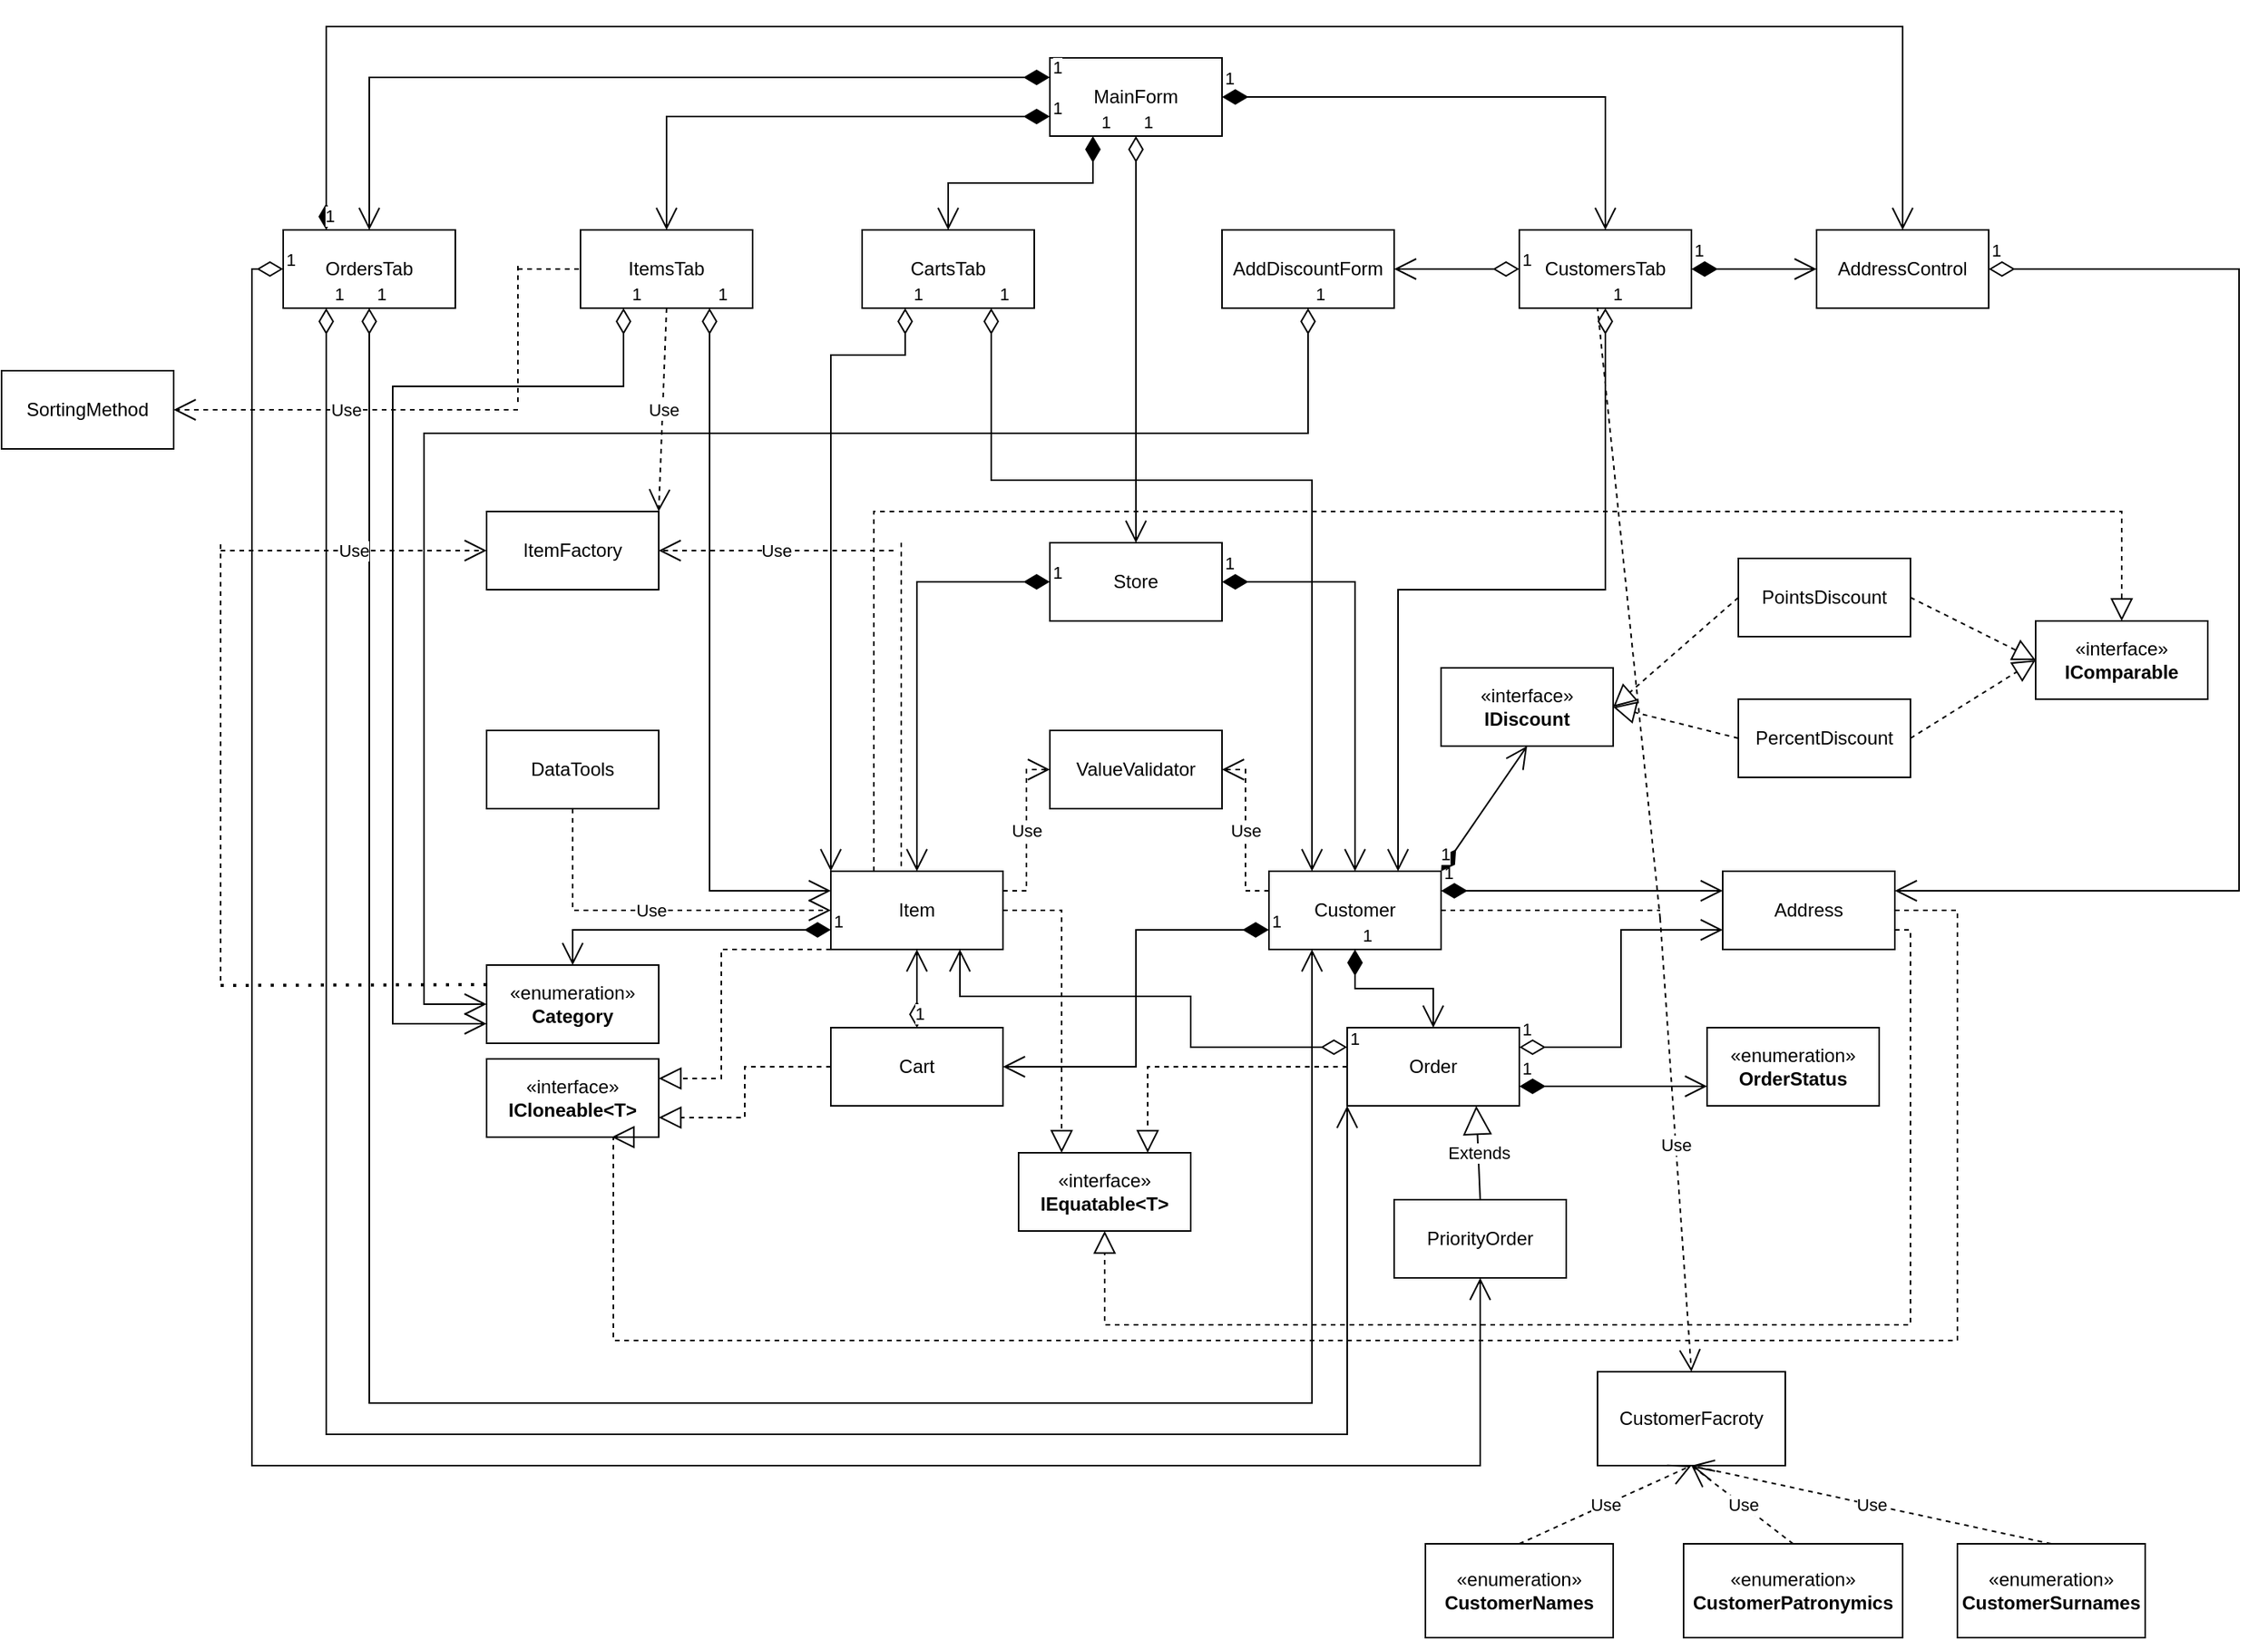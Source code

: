 <mxfile version="22.1.4" type="device">
  <diagram name="Page-1" id="929967ad-93f9-6ef4-fab6-5d389245f69c">
    <mxGraphModel dx="1007" dy="746" grid="1" gridSize="10" guides="1" tooltips="1" connect="1" arrows="1" fold="1" page="1" pageScale="1.5" pageWidth="1169" pageHeight="826" background="none" math="0" shadow="0">
      <root>
        <mxCell id="0" style=";html=1;" />
        <mxCell id="1" style=";html=1;" parent="0" />
        <mxCell id="6-9AV849jmnZJlumTcNt-1" value="Store" style="html=1;whiteSpace=wrap;" parent="1" vertex="1">
          <mxGeometry x="810" y="480" width="110" height="50" as="geometry" />
        </mxCell>
        <mxCell id="6-9AV849jmnZJlumTcNt-2" value="Item" style="html=1;whiteSpace=wrap;" parent="1" vertex="1">
          <mxGeometry x="670" y="690" width="110" height="50" as="geometry" />
        </mxCell>
        <mxCell id="6-9AV849jmnZJlumTcNt-3" value="Customer" style="html=1;whiteSpace=wrap;" parent="1" vertex="1">
          <mxGeometry x="950" y="690" width="110" height="50" as="geometry" />
        </mxCell>
        <mxCell id="6-9AV849jmnZJlumTcNt-5" value="ValueValidator" style="html=1;whiteSpace=wrap;" parent="1" vertex="1">
          <mxGeometry x="810" y="600" width="110" height="50" as="geometry" />
        </mxCell>
        <mxCell id="6-9AV849jmnZJlumTcNt-8" value="DataTools" style="html=1;whiteSpace=wrap;" parent="1" vertex="1">
          <mxGeometry x="450" y="600" width="110" height="50" as="geometry" />
        </mxCell>
        <mxCell id="6-9AV849jmnZJlumTcNt-9" value="«enumeration»&lt;br&gt;&lt;b&gt;Category&lt;/b&gt;" style="html=1;whiteSpace=wrap;" parent="1" vertex="1">
          <mxGeometry x="450" y="750" width="110" height="50" as="geometry" />
        </mxCell>
        <mxCell id="6-9AV849jmnZJlumTcNt-11" value="«interface»&lt;br&gt;&lt;b&gt;ICloneable&amp;lt;T&amp;gt;&lt;/b&gt;" style="html=1;whiteSpace=wrap;" parent="1" vertex="1">
          <mxGeometry x="450" y="810" width="110" height="50" as="geometry" />
        </mxCell>
        <mxCell id="6-9AV849jmnZJlumTcNt-12" value="Cart" style="html=1;whiteSpace=wrap;" parent="1" vertex="1">
          <mxGeometry x="670" y="790" width="110" height="50" as="geometry" />
        </mxCell>
        <mxCell id="6-9AV849jmnZJlumTcNt-13" value="«interface»&lt;br&gt;&lt;b&gt;IEquatable&amp;lt;T&amp;gt;&lt;/b&gt;" style="html=1;whiteSpace=wrap;" parent="1" vertex="1">
          <mxGeometry x="790" y="870" width="110" height="50" as="geometry" />
        </mxCell>
        <mxCell id="6-9AV849jmnZJlumTcNt-14" value="Order" style="html=1;whiteSpace=wrap;" parent="1" vertex="1">
          <mxGeometry x="1000" y="790" width="110" height="50" as="geometry" />
        </mxCell>
        <mxCell id="6-9AV849jmnZJlumTcNt-15" value="PriorityOrder" style="html=1;whiteSpace=wrap;" parent="1" vertex="1">
          <mxGeometry x="1030" y="900" width="110" height="50" as="geometry" />
        </mxCell>
        <mxCell id="6-9AV849jmnZJlumTcNt-16" value="«interface»&lt;br&gt;&lt;b&gt;IDiscount&lt;/b&gt;" style="html=1;whiteSpace=wrap;" parent="1" vertex="1">
          <mxGeometry x="1060" y="560" width="110" height="50" as="geometry" />
        </mxCell>
        <mxCell id="6-9AV849jmnZJlumTcNt-17" value="PointsDiscount" style="html=1;whiteSpace=wrap;" parent="1" vertex="1">
          <mxGeometry x="1250" y="490" width="110" height="50" as="geometry" />
        </mxCell>
        <mxCell id="6-9AV849jmnZJlumTcNt-18" value="PercentDiscount" style="html=1;whiteSpace=wrap;" parent="1" vertex="1">
          <mxGeometry x="1250" y="580" width="110" height="50" as="geometry" />
        </mxCell>
        <mxCell id="6-9AV849jmnZJlumTcNt-19" value="Address" style="html=1;whiteSpace=wrap;" parent="1" vertex="1">
          <mxGeometry x="1240" y="690" width="110" height="50" as="geometry" />
        </mxCell>
        <mxCell id="6-9AV849jmnZJlumTcNt-20" value="«enumeration»&lt;br&gt;&lt;b&gt;OrderStatus&lt;/b&gt;" style="html=1;whiteSpace=wrap;" parent="1" vertex="1">
          <mxGeometry x="1230" y="790" width="110" height="50" as="geometry" />
        </mxCell>
        <mxCell id="6-9AV849jmnZJlumTcNt-21" value="«interface»&lt;br&gt;&lt;b&gt;IComparable&lt;/b&gt;" style="html=1;whiteSpace=wrap;" parent="1" vertex="1">
          <mxGeometry x="1440" y="530" width="110" height="50" as="geometry" />
        </mxCell>
        <mxCell id="6-9AV849jmnZJlumTcNt-22" value="1" style="endArrow=open;html=1;endSize=12;startArrow=diamondThin;startSize=14;startFill=1;edgeStyle=orthogonalEdgeStyle;align=left;verticalAlign=bottom;rounded=0;exitX=1;exitY=0.5;exitDx=0;exitDy=0;entryX=0.5;entryY=0;entryDx=0;entryDy=0;" parent="1" source="6-9AV849jmnZJlumTcNt-1" target="6-9AV849jmnZJlumTcNt-3" edge="1">
          <mxGeometry x="-1" y="3" relative="1" as="geometry">
            <mxPoint x="970" y="500" as="sourcePoint" />
            <mxPoint x="1005" y="680" as="targetPoint" />
            <Array as="points">
              <mxPoint x="1005" y="505" />
            </Array>
          </mxGeometry>
        </mxCell>
        <mxCell id="6-9AV849jmnZJlumTcNt-25" value="1" style="endArrow=open;html=1;endSize=12;startArrow=diamondThin;startSize=14;startFill=1;edgeStyle=orthogonalEdgeStyle;align=left;verticalAlign=bottom;rounded=0;entryX=0.5;entryY=0;entryDx=0;entryDy=0;exitX=0;exitY=0.5;exitDx=0;exitDy=0;" parent="1" source="6-9AV849jmnZJlumTcNt-1" target="6-9AV849jmnZJlumTcNt-2" edge="1">
          <mxGeometry x="-1" y="3" relative="1" as="geometry">
            <mxPoint x="600" y="504.41" as="sourcePoint" />
            <mxPoint x="760" y="504.41" as="targetPoint" />
          </mxGeometry>
        </mxCell>
        <mxCell id="6-9AV849jmnZJlumTcNt-29" value="Use" style="endArrow=open;endSize=12;dashed=1;html=1;rounded=0;exitX=1;exitY=0.25;exitDx=0;exitDy=0;entryX=0;entryY=0.5;entryDx=0;entryDy=0;edgeStyle=orthogonalEdgeStyle;" parent="1" source="6-9AV849jmnZJlumTcNt-2" target="6-9AV849jmnZJlumTcNt-5" edge="1">
          <mxGeometry width="160" relative="1" as="geometry">
            <mxPoint x="930" y="660" as="sourcePoint" />
            <mxPoint x="1090" y="660" as="targetPoint" />
          </mxGeometry>
        </mxCell>
        <mxCell id="6-9AV849jmnZJlumTcNt-30" value="Use" style="endArrow=open;endSize=12;dashed=1;html=1;rounded=0;exitX=0;exitY=0.25;exitDx=0;exitDy=0;entryX=1;entryY=0.5;entryDx=0;entryDy=0;edgeStyle=orthogonalEdgeStyle;" parent="1" source="6-9AV849jmnZJlumTcNt-3" target="6-9AV849jmnZJlumTcNt-5" edge="1">
          <mxGeometry width="160" relative="1" as="geometry">
            <mxPoint x="930" y="660" as="sourcePoint" />
            <mxPoint x="1090" y="660" as="targetPoint" />
          </mxGeometry>
        </mxCell>
        <mxCell id="6-9AV849jmnZJlumTcNt-31" value="Use" style="endArrow=open;endSize=12;dashed=1;html=1;rounded=0;exitX=0.5;exitY=1;exitDx=0;exitDy=0;entryX=0;entryY=0.5;entryDx=0;entryDy=0;edgeStyle=orthogonalEdgeStyle;entryPerimeter=0;" parent="1" source="6-9AV849jmnZJlumTcNt-8" target="6-9AV849jmnZJlumTcNt-2" edge="1">
          <mxGeometry width="160" relative="1" as="geometry">
            <mxPoint x="490" y="640" as="sourcePoint" />
            <mxPoint x="655" y="705" as="targetPoint" />
          </mxGeometry>
        </mxCell>
        <mxCell id="6-9AV849jmnZJlumTcNt-32" value="1" style="endArrow=open;html=1;endSize=12;startArrow=diamondThin;startSize=14;startFill=1;align=left;verticalAlign=bottom;rounded=0;entryX=0.5;entryY=0;entryDx=0;entryDy=0;exitX=0;exitY=0.75;exitDx=0;exitDy=0;edgeStyle=orthogonalEdgeStyle;" parent="1" source="6-9AV849jmnZJlumTcNt-2" target="6-9AV849jmnZJlumTcNt-9" edge="1">
          <mxGeometry x="-1" y="3" relative="1" as="geometry">
            <mxPoint x="720" y="760" as="sourcePoint" />
            <mxPoint x="480" y="740" as="targetPoint" />
            <Array as="points">
              <mxPoint x="505" y="728" />
            </Array>
          </mxGeometry>
        </mxCell>
        <mxCell id="6-9AV849jmnZJlumTcNt-33" value="" style="endArrow=block;dashed=1;endFill=0;endSize=12;html=1;rounded=0;exitX=0;exitY=1;exitDx=0;exitDy=0;entryX=1;entryY=0.25;entryDx=0;entryDy=0;edgeStyle=orthogonalEdgeStyle;" parent="1" source="6-9AV849jmnZJlumTcNt-2" target="6-9AV849jmnZJlumTcNt-11" edge="1">
          <mxGeometry width="160" relative="1" as="geometry">
            <mxPoint x="930" y="780" as="sourcePoint" />
            <mxPoint x="1090" y="780" as="targetPoint" />
            <Array as="points">
              <mxPoint x="600" y="740" />
              <mxPoint x="600" y="823" />
            </Array>
          </mxGeometry>
        </mxCell>
        <mxCell id="6-9AV849jmnZJlumTcNt-38" value="1" style="endArrow=open;html=1;endSize=12;startArrow=diamondThin;startSize=14;startFill=0;align=left;verticalAlign=bottom;rounded=0;exitX=0.5;exitY=0;exitDx=0;exitDy=0;entryX=0.5;entryY=1;entryDx=0;entryDy=0;" parent="1" source="6-9AV849jmnZJlumTcNt-12" target="6-9AV849jmnZJlumTcNt-2" edge="1">
          <mxGeometry x="-1" y="3" relative="1" as="geometry">
            <mxPoint x="930" y="780" as="sourcePoint" />
            <mxPoint x="1090" y="780" as="targetPoint" />
          </mxGeometry>
        </mxCell>
        <mxCell id="6-9AV849jmnZJlumTcNt-39" value="" style="endArrow=block;dashed=1;endFill=0;endSize=12;html=1;rounded=0;exitX=0;exitY=0.5;exitDx=0;exitDy=0;entryX=1;entryY=0.75;entryDx=0;entryDy=0;edgeStyle=orthogonalEdgeStyle;" parent="1" source="6-9AV849jmnZJlumTcNt-12" target="6-9AV849jmnZJlumTcNt-11" edge="1">
          <mxGeometry width="160" relative="1" as="geometry">
            <mxPoint x="930" y="780" as="sourcePoint" />
            <mxPoint x="1090" y="780" as="targetPoint" />
          </mxGeometry>
        </mxCell>
        <mxCell id="6-9AV849jmnZJlumTcNt-40" value="" style="endArrow=block;dashed=1;endFill=0;endSize=12;html=1;rounded=0;exitX=1;exitY=0.5;exitDx=0;exitDy=0;edgeStyle=orthogonalEdgeStyle;entryX=0.25;entryY=0;entryDx=0;entryDy=0;" parent="1" source="6-9AV849jmnZJlumTcNt-2" target="6-9AV849jmnZJlumTcNt-13" edge="1">
          <mxGeometry width="160" relative="1" as="geometry">
            <mxPoint x="930" y="780" as="sourcePoint" />
            <mxPoint x="850" y="900" as="targetPoint" />
            <Array as="points">
              <mxPoint x="818" y="715" />
            </Array>
          </mxGeometry>
        </mxCell>
        <mxCell id="6-9AV849jmnZJlumTcNt-41" value="" style="endArrow=block;dashed=1;endFill=0;endSize=12;html=1;rounded=0;exitX=1;exitY=0.5;exitDx=0;exitDy=0;edgeStyle=orthogonalEdgeStyle;" parent="1" source="6-9AV849jmnZJlumTcNt-19" edge="1">
          <mxGeometry width="160" relative="1" as="geometry">
            <mxPoint x="1420" y="750" as="sourcePoint" />
            <mxPoint x="530" y="860" as="targetPoint" />
            <Array as="points">
              <mxPoint x="1390" y="715" />
              <mxPoint x="1390" y="990" />
              <mxPoint x="531" y="990" />
              <mxPoint x="531" y="860" />
            </Array>
          </mxGeometry>
        </mxCell>
        <mxCell id="6-9AV849jmnZJlumTcNt-42" value="1" style="endArrow=open;html=1;endSize=12;startArrow=diamondThin;startSize=14;startFill=1;edgeStyle=orthogonalEdgeStyle;align=left;verticalAlign=bottom;rounded=0;exitX=0;exitY=0.75;exitDx=0;exitDy=0;entryX=1;entryY=0.5;entryDx=0;entryDy=0;" parent="1" source="6-9AV849jmnZJlumTcNt-3" target="6-9AV849jmnZJlumTcNt-12" edge="1">
          <mxGeometry x="-1" y="3" relative="1" as="geometry">
            <mxPoint x="930" y="780" as="sourcePoint" />
            <mxPoint x="1090" y="780" as="targetPoint" />
          </mxGeometry>
        </mxCell>
        <mxCell id="6-9AV849jmnZJlumTcNt-43" value="" style="endArrow=block;dashed=1;endFill=0;endSize=12;html=1;rounded=0;exitX=0;exitY=0.5;exitDx=0;exitDy=0;entryX=0.75;entryY=0;entryDx=0;entryDy=0;edgeStyle=orthogonalEdgeStyle;" parent="1" source="6-9AV849jmnZJlumTcNt-14" target="6-9AV849jmnZJlumTcNt-13" edge="1">
          <mxGeometry width="160" relative="1" as="geometry">
            <mxPoint x="930" y="780" as="sourcePoint" />
            <mxPoint x="1090" y="780" as="targetPoint" />
            <Array as="points">
              <mxPoint x="873" y="815" />
            </Array>
          </mxGeometry>
        </mxCell>
        <mxCell id="6-9AV849jmnZJlumTcNt-45" value="" style="endArrow=block;dashed=1;endFill=0;endSize=12;html=1;rounded=0;exitX=1;exitY=0.75;exitDx=0;exitDy=0;entryX=0.5;entryY=1;entryDx=0;entryDy=0;edgeStyle=orthogonalEdgeStyle;" parent="1" source="6-9AV849jmnZJlumTcNt-19" target="6-9AV849jmnZJlumTcNt-13" edge="1">
          <mxGeometry width="160" relative="1" as="geometry">
            <mxPoint x="1445" y="799.5" as="sourcePoint" />
            <mxPoint x="940" y="992" as="targetPoint" />
            <Array as="points">
              <mxPoint x="1360" y="728" />
              <mxPoint x="1360" y="980" />
              <mxPoint x="845" y="980" />
            </Array>
          </mxGeometry>
        </mxCell>
        <mxCell id="6-9AV849jmnZJlumTcNt-46" value="Extends" style="endArrow=block;endSize=16;endFill=0;html=1;rounded=0;exitX=0.5;exitY=0;exitDx=0;exitDy=0;entryX=0.75;entryY=1;entryDx=0;entryDy=0;" parent="1" source="6-9AV849jmnZJlumTcNt-15" target="6-9AV849jmnZJlumTcNt-14" edge="1">
          <mxGeometry width="160" relative="1" as="geometry">
            <mxPoint x="930" y="780" as="sourcePoint" />
            <mxPoint x="1090" y="780" as="targetPoint" />
          </mxGeometry>
        </mxCell>
        <mxCell id="6-9AV849jmnZJlumTcNt-47" value="1" style="endArrow=open;html=1;endSize=12;startArrow=diamondThin;startSize=14;startFill=0;align=left;verticalAlign=bottom;rounded=0;exitX=0;exitY=0.25;exitDx=0;exitDy=0;entryX=0.75;entryY=1;entryDx=0;entryDy=0;edgeStyle=orthogonalEdgeStyle;" parent="1" source="6-9AV849jmnZJlumTcNt-14" target="6-9AV849jmnZJlumTcNt-2" edge="1">
          <mxGeometry x="-1" y="3" relative="1" as="geometry">
            <mxPoint x="930" y="780" as="sourcePoint" />
            <mxPoint x="1100" y="740" as="targetPoint" />
            <Array as="points">
              <mxPoint x="900" y="803" />
              <mxPoint x="900" y="770" />
              <mxPoint x="753" y="770" />
            </Array>
          </mxGeometry>
        </mxCell>
        <mxCell id="6-9AV849jmnZJlumTcNt-48" value="1" style="endArrow=open;html=1;endSize=12;startArrow=diamondThin;startSize=14;startFill=1;edgeStyle=orthogonalEdgeStyle;align=left;verticalAlign=bottom;rounded=0;exitX=0.5;exitY=1;exitDx=0;exitDy=0;entryX=0.5;entryY=0;entryDx=0;entryDy=0;" parent="1" source="6-9AV849jmnZJlumTcNt-3" target="6-9AV849jmnZJlumTcNt-14" edge="1">
          <mxGeometry x="-1" y="3" relative="1" as="geometry">
            <mxPoint x="930" y="780" as="sourcePoint" />
            <mxPoint x="1090" y="780" as="targetPoint" />
          </mxGeometry>
        </mxCell>
        <mxCell id="6-9AV849jmnZJlumTcNt-49" value="1" style="endArrow=open;html=1;endSize=12;startArrow=diamondThin;startSize=14;startFill=0;edgeStyle=orthogonalEdgeStyle;align=left;verticalAlign=bottom;rounded=0;exitX=1;exitY=0.25;exitDx=0;exitDy=0;entryX=0;entryY=0.75;entryDx=0;entryDy=0;" parent="1" source="6-9AV849jmnZJlumTcNt-14" target="6-9AV849jmnZJlumTcNt-19" edge="1">
          <mxGeometry x="-1" y="3" relative="1" as="geometry">
            <mxPoint x="930" y="780" as="sourcePoint" />
            <mxPoint x="1090" y="780" as="targetPoint" />
          </mxGeometry>
        </mxCell>
        <mxCell id="6-9AV849jmnZJlumTcNt-50" value="1" style="endArrow=open;html=1;endSize=12;startArrow=diamondThin;startSize=14;startFill=1;edgeStyle=orthogonalEdgeStyle;align=left;verticalAlign=bottom;rounded=0;exitX=1;exitY=0.75;exitDx=0;exitDy=0;entryX=0;entryY=0.75;entryDx=0;entryDy=0;" parent="1" source="6-9AV849jmnZJlumTcNt-14" target="6-9AV849jmnZJlumTcNt-20" edge="1">
          <mxGeometry x="-1" y="3" relative="1" as="geometry">
            <mxPoint x="1130" y="840" as="sourcePoint" />
            <mxPoint x="1290" y="840" as="targetPoint" />
          </mxGeometry>
        </mxCell>
        <mxCell id="6-9AV849jmnZJlumTcNt-52" value="1" style="endArrow=open;html=1;endSize=12;startArrow=diamondThin;startSize=14;startFill=1;edgeStyle=orthogonalEdgeStyle;align=left;verticalAlign=bottom;rounded=0;exitX=1;exitY=0.25;exitDx=0;exitDy=0;entryX=0;entryY=0.25;entryDx=0;entryDy=0;" parent="1" source="6-9AV849jmnZJlumTcNt-3" target="6-9AV849jmnZJlumTcNt-19" edge="1">
          <mxGeometry x="-1" y="3" relative="1" as="geometry">
            <mxPoint x="1070" y="704.41" as="sourcePoint" />
            <mxPoint x="1230" y="704.41" as="targetPoint" />
          </mxGeometry>
        </mxCell>
        <mxCell id="6-9AV849jmnZJlumTcNt-53" value="" style="endArrow=block;dashed=1;endFill=0;endSize=12;html=1;rounded=0;exitX=1;exitY=0.5;exitDx=0;exitDy=0;entryX=0;entryY=0.5;entryDx=0;entryDy=0;" parent="1" source="6-9AV849jmnZJlumTcNt-18" target="6-9AV849jmnZJlumTcNt-21" edge="1">
          <mxGeometry width="160" relative="1" as="geometry">
            <mxPoint x="1390" y="640" as="sourcePoint" />
            <mxPoint x="1550" y="640" as="targetPoint" />
          </mxGeometry>
        </mxCell>
        <mxCell id="6-9AV849jmnZJlumTcNt-54" value="" style="endArrow=block;dashed=1;endFill=0;endSize=12;html=1;rounded=0;exitX=1;exitY=0.5;exitDx=0;exitDy=0;entryX=0;entryY=0.5;entryDx=0;entryDy=0;" parent="1" source="6-9AV849jmnZJlumTcNt-17" target="6-9AV849jmnZJlumTcNt-21" edge="1">
          <mxGeometry width="160" relative="1" as="geometry">
            <mxPoint x="1380" y="514.41" as="sourcePoint" />
            <mxPoint x="1540" y="514.41" as="targetPoint" />
          </mxGeometry>
        </mxCell>
        <mxCell id="6-9AV849jmnZJlumTcNt-55" value="" style="endArrow=block;dashed=1;endFill=0;endSize=12;html=1;rounded=0;exitX=0.25;exitY=0;exitDx=0;exitDy=0;entryX=0.5;entryY=0;entryDx=0;entryDy=0;edgeStyle=orthogonalEdgeStyle;" parent="1" source="6-9AV849jmnZJlumTcNt-2" target="6-9AV849jmnZJlumTcNt-21" edge="1">
          <mxGeometry width="160" relative="1" as="geometry">
            <mxPoint x="620" y="440" as="sourcePoint" />
            <mxPoint x="780" y="440" as="targetPoint" />
            <Array as="points">
              <mxPoint x="698" y="460" />
              <mxPoint x="1495" y="460" />
            </Array>
          </mxGeometry>
        </mxCell>
        <mxCell id="6-9AV849jmnZJlumTcNt-56" value="" style="endArrow=block;dashed=1;endFill=0;endSize=12;html=1;rounded=0;exitX=0;exitY=0.5;exitDx=0;exitDy=0;entryX=1;entryY=0.5;entryDx=0;entryDy=0;" parent="1" source="6-9AV849jmnZJlumTcNt-17" target="6-9AV849jmnZJlumTcNt-16" edge="1">
          <mxGeometry width="160" relative="1" as="geometry">
            <mxPoint x="930" y="660" as="sourcePoint" />
            <mxPoint x="1090" y="660" as="targetPoint" />
          </mxGeometry>
        </mxCell>
        <mxCell id="6-9AV849jmnZJlumTcNt-57" value="" style="endArrow=block;dashed=1;endFill=0;endSize=12;html=1;rounded=0;exitX=0;exitY=0.5;exitDx=0;exitDy=0;entryX=1;entryY=0.5;entryDx=0;entryDy=0;" parent="1" source="6-9AV849jmnZJlumTcNt-18" target="6-9AV849jmnZJlumTcNt-16" edge="1">
          <mxGeometry width="160" relative="1" as="geometry">
            <mxPoint x="930" y="660" as="sourcePoint" />
            <mxPoint x="1090" y="660" as="targetPoint" />
          </mxGeometry>
        </mxCell>
        <mxCell id="6-9AV849jmnZJlumTcNt-58" value="1" style="endArrow=open;html=1;endSize=12;startArrow=diamondThin;startSize=14;startFill=1;align=left;verticalAlign=bottom;rounded=0;exitX=1;exitY=0;exitDx=0;exitDy=0;entryX=0.5;entryY=1;entryDx=0;entryDy=0;" parent="1" source="6-9AV849jmnZJlumTcNt-3" target="6-9AV849jmnZJlumTcNt-16" edge="1">
          <mxGeometry x="-1" y="3" relative="1" as="geometry">
            <mxPoint x="930" y="660" as="sourcePoint" />
            <mxPoint x="1090" y="660" as="targetPoint" />
          </mxGeometry>
        </mxCell>
        <mxCell id="6-9AV849jmnZJlumTcNt-59" value="MainForm" style="html=1;whiteSpace=wrap;" parent="1" vertex="1">
          <mxGeometry x="810" y="170" width="110" height="50" as="geometry" />
        </mxCell>
        <mxCell id="6-9AV849jmnZJlumTcNt-60" value="OrdersTab" style="html=1;whiteSpace=wrap;" parent="1" vertex="1">
          <mxGeometry x="320" y="280" width="110" height="50" as="geometry" />
        </mxCell>
        <mxCell id="6-9AV849jmnZJlumTcNt-61" value="ItemsTab" style="html=1;whiteSpace=wrap;" parent="1" vertex="1">
          <mxGeometry x="510" y="280" width="110" height="50" as="geometry" />
        </mxCell>
        <mxCell id="6-9AV849jmnZJlumTcNt-62" value="CartsTab" style="html=1;whiteSpace=wrap;" parent="1" vertex="1">
          <mxGeometry x="690" y="280" width="110" height="50" as="geometry" />
        </mxCell>
        <mxCell id="6-9AV849jmnZJlumTcNt-63" value="AddDiscountForm" style="html=1;whiteSpace=wrap;" parent="1" vertex="1">
          <mxGeometry x="920" y="280" width="110" height="50" as="geometry" />
        </mxCell>
        <mxCell id="6-9AV849jmnZJlumTcNt-65" value="CustomersTab" style="html=1;whiteSpace=wrap;" parent="1" vertex="1">
          <mxGeometry x="1110" y="280" width="110" height="50" as="geometry" />
        </mxCell>
        <mxCell id="6-9AV849jmnZJlumTcNt-66" value="AddressControl" style="html=1;whiteSpace=wrap;" parent="1" vertex="1">
          <mxGeometry x="1300" y="280" width="110" height="50" as="geometry" />
        </mxCell>
        <mxCell id="6-9AV849jmnZJlumTcNt-68" value="1" style="endArrow=open;html=1;endSize=12;startArrow=diamondThin;startSize=14;startFill=1;edgeStyle=orthogonalEdgeStyle;align=left;verticalAlign=bottom;rounded=0;exitX=0;exitY=0.25;exitDx=0;exitDy=0;entryX=0.5;entryY=0;entryDx=0;entryDy=0;" parent="1" source="6-9AV849jmnZJlumTcNt-59" target="6-9AV849jmnZJlumTcNt-60" edge="1">
          <mxGeometry x="-1" y="3" relative="1" as="geometry">
            <mxPoint x="830" y="600" as="sourcePoint" />
            <mxPoint x="990" y="600" as="targetPoint" />
          </mxGeometry>
        </mxCell>
        <mxCell id="6-9AV849jmnZJlumTcNt-69" value="1" style="endArrow=open;html=1;endSize=12;startArrow=diamondThin;startSize=14;startFill=1;edgeStyle=orthogonalEdgeStyle;align=left;verticalAlign=bottom;rounded=0;exitX=0;exitY=0.75;exitDx=0;exitDy=0;entryX=0.5;entryY=0;entryDx=0;entryDy=0;" parent="1" source="6-9AV849jmnZJlumTcNt-59" target="6-9AV849jmnZJlumTcNt-61" edge="1">
          <mxGeometry x="-1" y="3" relative="1" as="geometry">
            <mxPoint x="830" y="600" as="sourcePoint" />
            <mxPoint x="990" y="600" as="targetPoint" />
          </mxGeometry>
        </mxCell>
        <mxCell id="6-9AV849jmnZJlumTcNt-70" value="1" style="endArrow=open;html=1;endSize=12;startArrow=diamondThin;startSize=14;startFill=1;edgeStyle=orthogonalEdgeStyle;align=left;verticalAlign=bottom;rounded=0;exitX=0.25;exitY=1;exitDx=0;exitDy=0;entryX=0.5;entryY=0;entryDx=0;entryDy=0;" parent="1" source="6-9AV849jmnZJlumTcNt-59" target="6-9AV849jmnZJlumTcNt-62" edge="1">
          <mxGeometry x="-1" y="3" relative="1" as="geometry">
            <mxPoint x="830" y="600" as="sourcePoint" />
            <mxPoint x="990" y="600" as="targetPoint" />
          </mxGeometry>
        </mxCell>
        <mxCell id="6-9AV849jmnZJlumTcNt-71" value="1" style="endArrow=open;html=1;endSize=12;startArrow=diamondThin;startSize=14;startFill=1;edgeStyle=orthogonalEdgeStyle;align=left;verticalAlign=bottom;rounded=0;exitX=1;exitY=0.5;exitDx=0;exitDy=0;entryX=0.5;entryY=0;entryDx=0;entryDy=0;" parent="1" source="6-9AV849jmnZJlumTcNt-59" target="6-9AV849jmnZJlumTcNt-65" edge="1">
          <mxGeometry x="-1" y="3" relative="1" as="geometry">
            <mxPoint x="830" y="600" as="sourcePoint" />
            <mxPoint x="990" y="600" as="targetPoint" />
          </mxGeometry>
        </mxCell>
        <mxCell id="6-9AV849jmnZJlumTcNt-73" value="1" style="endArrow=open;html=1;endSize=12;startArrow=diamondThin;startSize=14;startFill=1;edgeStyle=orthogonalEdgeStyle;align=left;verticalAlign=bottom;rounded=0;exitX=1;exitY=0.5;exitDx=0;exitDy=0;entryX=0;entryY=0.5;entryDx=0;entryDy=0;" parent="1" source="6-9AV849jmnZJlumTcNt-65" target="6-9AV849jmnZJlumTcNt-66" edge="1">
          <mxGeometry x="-1" y="3" relative="1" as="geometry">
            <mxPoint x="830" y="600" as="sourcePoint" />
            <mxPoint x="990" y="600" as="targetPoint" />
          </mxGeometry>
        </mxCell>
        <mxCell id="6-9AV849jmnZJlumTcNt-76" value="1" style="endArrow=open;html=1;endSize=12;startArrow=diamondThin;startSize=14;startFill=0;edgeStyle=orthogonalEdgeStyle;align=left;verticalAlign=bottom;rounded=0;exitX=0;exitY=0.5;exitDx=0;exitDy=0;entryX=1;entryY=0.5;entryDx=0;entryDy=0;" parent="1" source="6-9AV849jmnZJlumTcNt-65" target="6-9AV849jmnZJlumTcNt-63" edge="1">
          <mxGeometry x="-1" y="3" relative="1" as="geometry">
            <mxPoint x="830" y="600" as="sourcePoint" />
            <mxPoint x="990" y="600" as="targetPoint" />
          </mxGeometry>
        </mxCell>
        <mxCell id="6-9AV849jmnZJlumTcNt-77" value="1" style="endArrow=open;html=1;endSize=12;startArrow=diamondThin;startSize=14;startFill=0;edgeStyle=orthogonalEdgeStyle;align=left;verticalAlign=bottom;rounded=0;exitX=0.5;exitY=1;exitDx=0;exitDy=0;entryX=0.5;entryY=0;entryDx=0;entryDy=0;" parent="1" source="6-9AV849jmnZJlumTcNt-59" target="6-9AV849jmnZJlumTcNt-1" edge="1">
          <mxGeometry x="-1" y="3" relative="1" as="geometry">
            <mxPoint x="830" y="600" as="sourcePoint" />
            <mxPoint x="990" y="600" as="targetPoint" />
          </mxGeometry>
        </mxCell>
        <mxCell id="6-9AV849jmnZJlumTcNt-78" value="1" style="endArrow=open;html=1;endSize=12;startArrow=diamondThin;startSize=14;startFill=0;edgeStyle=orthogonalEdgeStyle;align=left;verticalAlign=bottom;rounded=0;exitX=1;exitY=0.5;exitDx=0;exitDy=0;entryX=1;entryY=0.25;entryDx=0;entryDy=0;" parent="1" source="6-9AV849jmnZJlumTcNt-66" target="6-9AV849jmnZJlumTcNt-19" edge="1">
          <mxGeometry x="-1" y="3" relative="1" as="geometry">
            <mxPoint x="830" y="600" as="sourcePoint" />
            <mxPoint x="1430" y="700" as="targetPoint" />
            <Array as="points">
              <mxPoint x="1570" y="305" />
              <mxPoint x="1570" y="703" />
            </Array>
          </mxGeometry>
        </mxCell>
        <mxCell id="6-9AV849jmnZJlumTcNt-79" value="1" style="endArrow=open;html=1;endSize=12;startArrow=diamondThin;startSize=14;startFill=0;edgeStyle=orthogonalEdgeStyle;align=left;verticalAlign=bottom;rounded=0;exitX=0.5;exitY=1;exitDx=0;exitDy=0;entryX=0.75;entryY=0;entryDx=0;entryDy=0;" parent="1" source="6-9AV849jmnZJlumTcNt-65" target="6-9AV849jmnZJlumTcNt-3" edge="1">
          <mxGeometry x="-1" y="3" relative="1" as="geometry">
            <mxPoint x="830" y="600" as="sourcePoint" />
            <mxPoint x="990" y="600" as="targetPoint" />
          </mxGeometry>
        </mxCell>
        <mxCell id="6-9AV849jmnZJlumTcNt-80" value="1" style="endArrow=open;html=1;endSize=12;startArrow=diamondThin;startSize=14;startFill=0;edgeStyle=orthogonalEdgeStyle;align=left;verticalAlign=bottom;rounded=0;exitX=0.5;exitY=1;exitDx=0;exitDy=0;entryX=0;entryY=0.5;entryDx=0;entryDy=0;" parent="1" source="6-9AV849jmnZJlumTcNt-63" target="6-9AV849jmnZJlumTcNt-9" edge="1">
          <mxGeometry x="-1" y="3" relative="1" as="geometry">
            <mxPoint x="830" y="600" as="sourcePoint" />
            <mxPoint x="990" y="600" as="targetPoint" />
            <Array as="points">
              <mxPoint x="975" y="410" />
              <mxPoint x="410" y="410" />
              <mxPoint x="410" y="775" />
            </Array>
          </mxGeometry>
        </mxCell>
        <mxCell id="6-9AV849jmnZJlumTcNt-81" value="1" style="endArrow=open;html=1;endSize=12;startArrow=diamondThin;startSize=14;startFill=0;edgeStyle=orthogonalEdgeStyle;align=left;verticalAlign=bottom;rounded=0;exitX=0.75;exitY=1;exitDx=0;exitDy=0;entryX=0.25;entryY=0;entryDx=0;entryDy=0;" parent="1" source="6-9AV849jmnZJlumTcNt-62" target="6-9AV849jmnZJlumTcNt-3" edge="1">
          <mxGeometry x="-1" y="3" relative="1" as="geometry">
            <mxPoint x="830" y="600" as="sourcePoint" />
            <mxPoint x="990" y="600" as="targetPoint" />
            <Array as="points">
              <mxPoint x="773" y="440" />
              <mxPoint x="978" y="440" />
            </Array>
          </mxGeometry>
        </mxCell>
        <mxCell id="6-9AV849jmnZJlumTcNt-82" value="1" style="endArrow=open;html=1;endSize=12;startArrow=diamondThin;startSize=14;startFill=0;edgeStyle=orthogonalEdgeStyle;align=left;verticalAlign=bottom;rounded=0;exitX=0.25;exitY=1;exitDx=0;exitDy=0;entryX=0;entryY=0;entryDx=0;entryDy=0;" parent="1" source="6-9AV849jmnZJlumTcNt-62" target="6-9AV849jmnZJlumTcNt-2" edge="1">
          <mxGeometry x="-1" y="3" relative="1" as="geometry">
            <mxPoint x="830" y="600" as="sourcePoint" />
            <mxPoint x="990" y="600" as="targetPoint" />
            <Array as="points">
              <mxPoint x="718" y="360" />
              <mxPoint x="670" y="360" />
            </Array>
          </mxGeometry>
        </mxCell>
        <mxCell id="6-9AV849jmnZJlumTcNt-83" value="1" style="endArrow=open;html=1;endSize=12;startArrow=diamondThin;startSize=14;startFill=1;edgeStyle=orthogonalEdgeStyle;align=left;verticalAlign=bottom;rounded=0;exitX=0.25;exitY=0;exitDx=0;exitDy=0;entryX=0.5;entryY=0;entryDx=0;entryDy=0;" parent="1" source="6-9AV849jmnZJlumTcNt-60" target="6-9AV849jmnZJlumTcNt-66" edge="1">
          <mxGeometry x="-1" y="3" relative="1" as="geometry">
            <mxPoint x="830" y="600" as="sourcePoint" />
            <mxPoint x="990" y="600" as="targetPoint" />
            <Array as="points">
              <mxPoint x="348" y="150" />
              <mxPoint x="1355" y="150" />
            </Array>
          </mxGeometry>
        </mxCell>
        <mxCell id="6-9AV849jmnZJlumTcNt-84" value="1" style="endArrow=open;html=1;endSize=12;startArrow=diamondThin;startSize=14;startFill=0;edgeStyle=orthogonalEdgeStyle;align=left;verticalAlign=bottom;rounded=0;exitX=0.75;exitY=1;exitDx=0;exitDy=0;entryX=0;entryY=0.25;entryDx=0;entryDy=0;" parent="1" source="6-9AV849jmnZJlumTcNt-61" target="6-9AV849jmnZJlumTcNt-2" edge="1">
          <mxGeometry x="-1" y="3" relative="1" as="geometry">
            <mxPoint x="830" y="600" as="sourcePoint" />
            <mxPoint x="990" y="600" as="targetPoint" />
          </mxGeometry>
        </mxCell>
        <mxCell id="6-9AV849jmnZJlumTcNt-86" value="1" style="endArrow=open;html=1;endSize=12;startArrow=diamondThin;startSize=14;startFill=0;edgeStyle=orthogonalEdgeStyle;align=left;verticalAlign=bottom;rounded=0;exitX=0.25;exitY=1;exitDx=0;exitDy=0;entryX=0;entryY=0.75;entryDx=0;entryDy=0;" parent="1" source="6-9AV849jmnZJlumTcNt-61" target="6-9AV849jmnZJlumTcNt-9" edge="1">
          <mxGeometry x="-1" y="3" relative="1" as="geometry">
            <mxPoint x="830" y="600" as="sourcePoint" />
            <mxPoint x="990" y="600" as="targetPoint" />
            <Array as="points">
              <mxPoint x="538" y="380" />
              <mxPoint x="390" y="380" />
              <mxPoint x="390" y="788" />
            </Array>
          </mxGeometry>
        </mxCell>
        <mxCell id="6-9AV849jmnZJlumTcNt-87" value="1" style="endArrow=open;html=1;endSize=12;startArrow=diamondThin;startSize=14;startFill=0;edgeStyle=orthogonalEdgeStyle;align=left;verticalAlign=bottom;rounded=0;exitX=0.5;exitY=1;exitDx=0;exitDy=0;entryX=0.25;entryY=1;entryDx=0;entryDy=0;" parent="1" source="6-9AV849jmnZJlumTcNt-60" target="6-9AV849jmnZJlumTcNt-3" edge="1">
          <mxGeometry x="-1" y="3" relative="1" as="geometry">
            <mxPoint x="830" y="600" as="sourcePoint" />
            <mxPoint x="990" y="600" as="targetPoint" />
            <Array as="points">
              <mxPoint x="375" y="1030" />
              <mxPoint x="978" y="1030" />
            </Array>
          </mxGeometry>
        </mxCell>
        <mxCell id="6-9AV849jmnZJlumTcNt-88" value="1" style="endArrow=open;html=1;endSize=12;startArrow=diamondThin;startSize=14;startFill=0;edgeStyle=orthogonalEdgeStyle;align=left;verticalAlign=bottom;rounded=0;exitX=0.25;exitY=1;exitDx=0;exitDy=0;entryX=0;entryY=1;entryDx=0;entryDy=0;" parent="1" source="6-9AV849jmnZJlumTcNt-60" target="6-9AV849jmnZJlumTcNt-14" edge="1">
          <mxGeometry x="-1" y="3" relative="1" as="geometry">
            <mxPoint x="830" y="770" as="sourcePoint" />
            <mxPoint x="990" y="770" as="targetPoint" />
            <Array as="points">
              <mxPoint x="348" y="1050" />
              <mxPoint x="1000" y="1050" />
            </Array>
          </mxGeometry>
        </mxCell>
        <mxCell id="6-9AV849jmnZJlumTcNt-89" value="1" style="endArrow=open;html=1;endSize=12;startArrow=diamondThin;startSize=14;startFill=0;edgeStyle=orthogonalEdgeStyle;align=left;verticalAlign=bottom;rounded=0;exitX=0;exitY=0.5;exitDx=0;exitDy=0;entryX=0.5;entryY=1;entryDx=0;entryDy=0;" parent="1" source="6-9AV849jmnZJlumTcNt-60" target="6-9AV849jmnZJlumTcNt-15" edge="1">
          <mxGeometry x="-1" y="3" relative="1" as="geometry">
            <mxPoint x="830" y="600" as="sourcePoint" />
            <mxPoint x="990" y="600" as="targetPoint" />
            <Array as="points">
              <mxPoint x="300" y="305" />
              <mxPoint x="300" y="1070" />
              <mxPoint x="1085" y="1070" />
            </Array>
          </mxGeometry>
        </mxCell>
        <mxCell id="lCMJVK9KhAyxyJz9AAHX-1" value="CustomerFacroty" style="rounded=0;whiteSpace=wrap;html=1;" vertex="1" parent="1">
          <mxGeometry x="1160" y="1010" width="120" height="60" as="geometry" />
        </mxCell>
        <mxCell id="lCMJVK9KhAyxyJz9AAHX-2" value="«enumeration»&lt;br style=&quot;border-color: var(--border-color);&quot;&gt;&lt;b style=&quot;border-color: var(--border-color);&quot;&gt;CustomerNames&lt;/b&gt;" style="rounded=0;whiteSpace=wrap;html=1;" vertex="1" parent="1">
          <mxGeometry x="1050" y="1120" width="120" height="60" as="geometry" />
        </mxCell>
        <mxCell id="lCMJVK9KhAyxyJz9AAHX-3" value="«enumeration»&lt;br style=&quot;border-color: var(--border-color);&quot;&gt;&lt;b style=&quot;border-color: var(--border-color);&quot;&gt;CustomerPatronymics&lt;/b&gt;" style="rounded=0;whiteSpace=wrap;html=1;" vertex="1" parent="1">
          <mxGeometry x="1215" y="1120" width="140" height="60" as="geometry" />
        </mxCell>
        <mxCell id="lCMJVK9KhAyxyJz9AAHX-4" value="«enumeration»&lt;br style=&quot;border-color: var(--border-color);&quot;&gt;&lt;b style=&quot;border-color: var(--border-color);&quot;&gt;CustomerSurnames&lt;/b&gt;" style="rounded=0;whiteSpace=wrap;html=1;" vertex="1" parent="1">
          <mxGeometry x="1390" y="1120" width="120" height="60" as="geometry" />
        </mxCell>
        <mxCell id="lCMJVK9KhAyxyJz9AAHX-9" value="Use" style="endArrow=open;endSize=12;dashed=1;html=1;rounded=0;entryX=0.5;entryY=1;entryDx=0;entryDy=0;" edge="1" parent="1" target="lCMJVK9KhAyxyJz9AAHX-1">
          <mxGeometry width="160" relative="1" as="geometry">
            <mxPoint x="1110" y="1120" as="sourcePoint" />
            <mxPoint x="1270" y="1120" as="targetPoint" />
          </mxGeometry>
        </mxCell>
        <mxCell id="lCMJVK9KhAyxyJz9AAHX-10" value="Use" style="endArrow=open;endSize=12;dashed=1;html=1;rounded=0;exitX=0.5;exitY=0;exitDx=0;exitDy=0;entryX=0.5;entryY=1;entryDx=0;entryDy=0;" edge="1" parent="1" source="lCMJVK9KhAyxyJz9AAHX-3" target="lCMJVK9KhAyxyJz9AAHX-1">
          <mxGeometry width="160" relative="1" as="geometry">
            <mxPoint x="1300" y="1110" as="sourcePoint" />
            <mxPoint x="1430" y="1119.2" as="targetPoint" />
          </mxGeometry>
        </mxCell>
        <mxCell id="lCMJVK9KhAyxyJz9AAHX-11" value="Use" style="endArrow=open;endSize=12;dashed=1;html=1;rounded=0;exitX=0.5;exitY=0;exitDx=0;exitDy=0;" edge="1" parent="1" source="lCMJVK9KhAyxyJz9AAHX-4">
          <mxGeometry width="160" relative="1" as="geometry">
            <mxPoint x="1380" y="1110" as="sourcePoint" />
            <mxPoint x="1220" y="1070" as="targetPoint" />
          </mxGeometry>
        </mxCell>
        <mxCell id="lCMJVK9KhAyxyJz9AAHX-15" value="" style="endArrow=none;dashed=1;html=1;rounded=0;exitX=1;exitY=0.5;exitDx=0;exitDy=0;" edge="1" parent="1" source="6-9AV849jmnZJlumTcNt-3">
          <mxGeometry width="50" height="50" relative="1" as="geometry">
            <mxPoint x="1060" y="720" as="sourcePoint" />
            <mxPoint x="1200" y="715" as="targetPoint" />
          </mxGeometry>
        </mxCell>
        <mxCell id="lCMJVK9KhAyxyJz9AAHX-16" value="Use" style="endArrow=open;endSize=12;dashed=1;html=1;rounded=0;entryX=0.5;entryY=0;entryDx=0;entryDy=0;" edge="1" parent="1" target="lCMJVK9KhAyxyJz9AAHX-1">
          <mxGeometry width="160" relative="1" as="geometry">
            <mxPoint x="1200" y="720" as="sourcePoint" />
            <mxPoint x="1330" y="860" as="targetPoint" />
          </mxGeometry>
        </mxCell>
        <mxCell id="lCMJVK9KhAyxyJz9AAHX-17" value="ItemFactory" style="html=1;whiteSpace=wrap;" vertex="1" parent="1">
          <mxGeometry x="450" y="460" width="110" height="50" as="geometry" />
        </mxCell>
        <mxCell id="lCMJVK9KhAyxyJz9AAHX-18" value="" style="endArrow=none;dashed=1;html=1;rounded=0;exitX=0.409;exitY=-0.065;exitDx=0;exitDy=0;exitPerimeter=0;" edge="1" parent="1" source="6-9AV849jmnZJlumTcNt-2">
          <mxGeometry width="50" height="50" relative="1" as="geometry">
            <mxPoint x="640" y="670" as="sourcePoint" />
            <mxPoint x="715" y="480" as="targetPoint" />
          </mxGeometry>
        </mxCell>
        <mxCell id="lCMJVK9KhAyxyJz9AAHX-19" value="Use" style="endArrow=open;endSize=12;dashed=1;html=1;rounded=0;entryX=1;entryY=0.5;entryDx=0;entryDy=0;" edge="1" parent="1" target="lCMJVK9KhAyxyJz9AAHX-17">
          <mxGeometry width="160" relative="1" as="geometry">
            <mxPoint x="710" y="485" as="sourcePoint" />
            <mxPoint x="780" y="540" as="targetPoint" />
          </mxGeometry>
        </mxCell>
        <mxCell id="lCMJVK9KhAyxyJz9AAHX-20" value="" style="endArrow=none;dashed=1;html=1;dashPattern=1 3;strokeWidth=2;rounded=0;exitX=0;exitY=0.25;exitDx=0;exitDy=0;" edge="1" parent="1" source="6-9AV849jmnZJlumTcNt-9">
          <mxGeometry width="50" height="50" relative="1" as="geometry">
            <mxPoint x="590" y="650" as="sourcePoint" />
            <mxPoint x="280" y="763" as="targetPoint" />
          </mxGeometry>
        </mxCell>
        <mxCell id="lCMJVK9KhAyxyJz9AAHX-21" value="" style="endArrow=none;dashed=1;html=1;rounded=0;" edge="1" parent="1">
          <mxGeometry width="50" height="50" relative="1" as="geometry">
            <mxPoint x="280" y="760" as="sourcePoint" />
            <mxPoint x="280" y="480" as="targetPoint" />
          </mxGeometry>
        </mxCell>
        <mxCell id="lCMJVK9KhAyxyJz9AAHX-22" value="Use" style="endArrow=open;endSize=12;dashed=1;html=1;rounded=0;entryX=0;entryY=0.5;entryDx=0;entryDy=0;" edge="1" parent="1" target="lCMJVK9KhAyxyJz9AAHX-17">
          <mxGeometry width="160" relative="1" as="geometry">
            <mxPoint x="280" y="485" as="sourcePoint" />
            <mxPoint x="440" y="480" as="targetPoint" />
          </mxGeometry>
        </mxCell>
        <mxCell id="lCMJVK9KhAyxyJz9AAHX-23" value="" style="endArrow=none;dashed=1;html=1;rounded=0;" edge="1" parent="1">
          <mxGeometry width="50" height="50" relative="1" as="geometry">
            <mxPoint x="1200" y="720" as="sourcePoint" />
            <mxPoint x="1160" y="330" as="targetPoint" />
          </mxGeometry>
        </mxCell>
        <mxCell id="lCMJVK9KhAyxyJz9AAHX-24" value="Use" style="endArrow=open;endSize=12;dashed=1;html=1;rounded=0;exitX=0.5;exitY=1;exitDx=0;exitDy=0;entryX=1;entryY=0;entryDx=0;entryDy=0;" edge="1" parent="1" source="6-9AV849jmnZJlumTcNt-61" target="lCMJVK9KhAyxyJz9AAHX-17">
          <mxGeometry width="160" relative="1" as="geometry">
            <mxPoint x="510" y="440" as="sourcePoint" />
            <mxPoint x="670" y="440" as="targetPoint" />
          </mxGeometry>
        </mxCell>
        <mxCell id="lCMJVK9KhAyxyJz9AAHX-26" value="SortingMethod" style="html=1;whiteSpace=wrap;" vertex="1" parent="1">
          <mxGeometry x="140" y="370" width="110" height="50" as="geometry" />
        </mxCell>
        <mxCell id="lCMJVK9KhAyxyJz9AAHX-27" value="Use" style="endArrow=open;endSize=12;dashed=1;html=1;rounded=0;entryX=1;entryY=0.5;entryDx=0;entryDy=0;" edge="1" parent="1" target="lCMJVK9KhAyxyJz9AAHX-26">
          <mxGeometry width="160" relative="1" as="geometry">
            <mxPoint x="470" y="395" as="sourcePoint" />
            <mxPoint x="650" y="510" as="targetPoint" />
          </mxGeometry>
        </mxCell>
        <mxCell id="lCMJVK9KhAyxyJz9AAHX-28" value="" style="endArrow=none;dashed=1;html=1;rounded=0;" edge="1" parent="1">
          <mxGeometry width="50" height="50" relative="1" as="geometry">
            <mxPoint x="470" y="390" as="sourcePoint" />
            <mxPoint x="470" y="300" as="targetPoint" />
          </mxGeometry>
        </mxCell>
        <mxCell id="lCMJVK9KhAyxyJz9AAHX-29" value="" style="endArrow=none;dashed=1;html=1;rounded=0;entryX=0;entryY=0.5;entryDx=0;entryDy=0;" edge="1" parent="1" target="6-9AV849jmnZJlumTcNt-61">
          <mxGeometry width="50" height="50" relative="1" as="geometry">
            <mxPoint x="470" y="305" as="sourcePoint" />
            <mxPoint x="500" y="240" as="targetPoint" />
          </mxGeometry>
        </mxCell>
      </root>
    </mxGraphModel>
  </diagram>
</mxfile>
